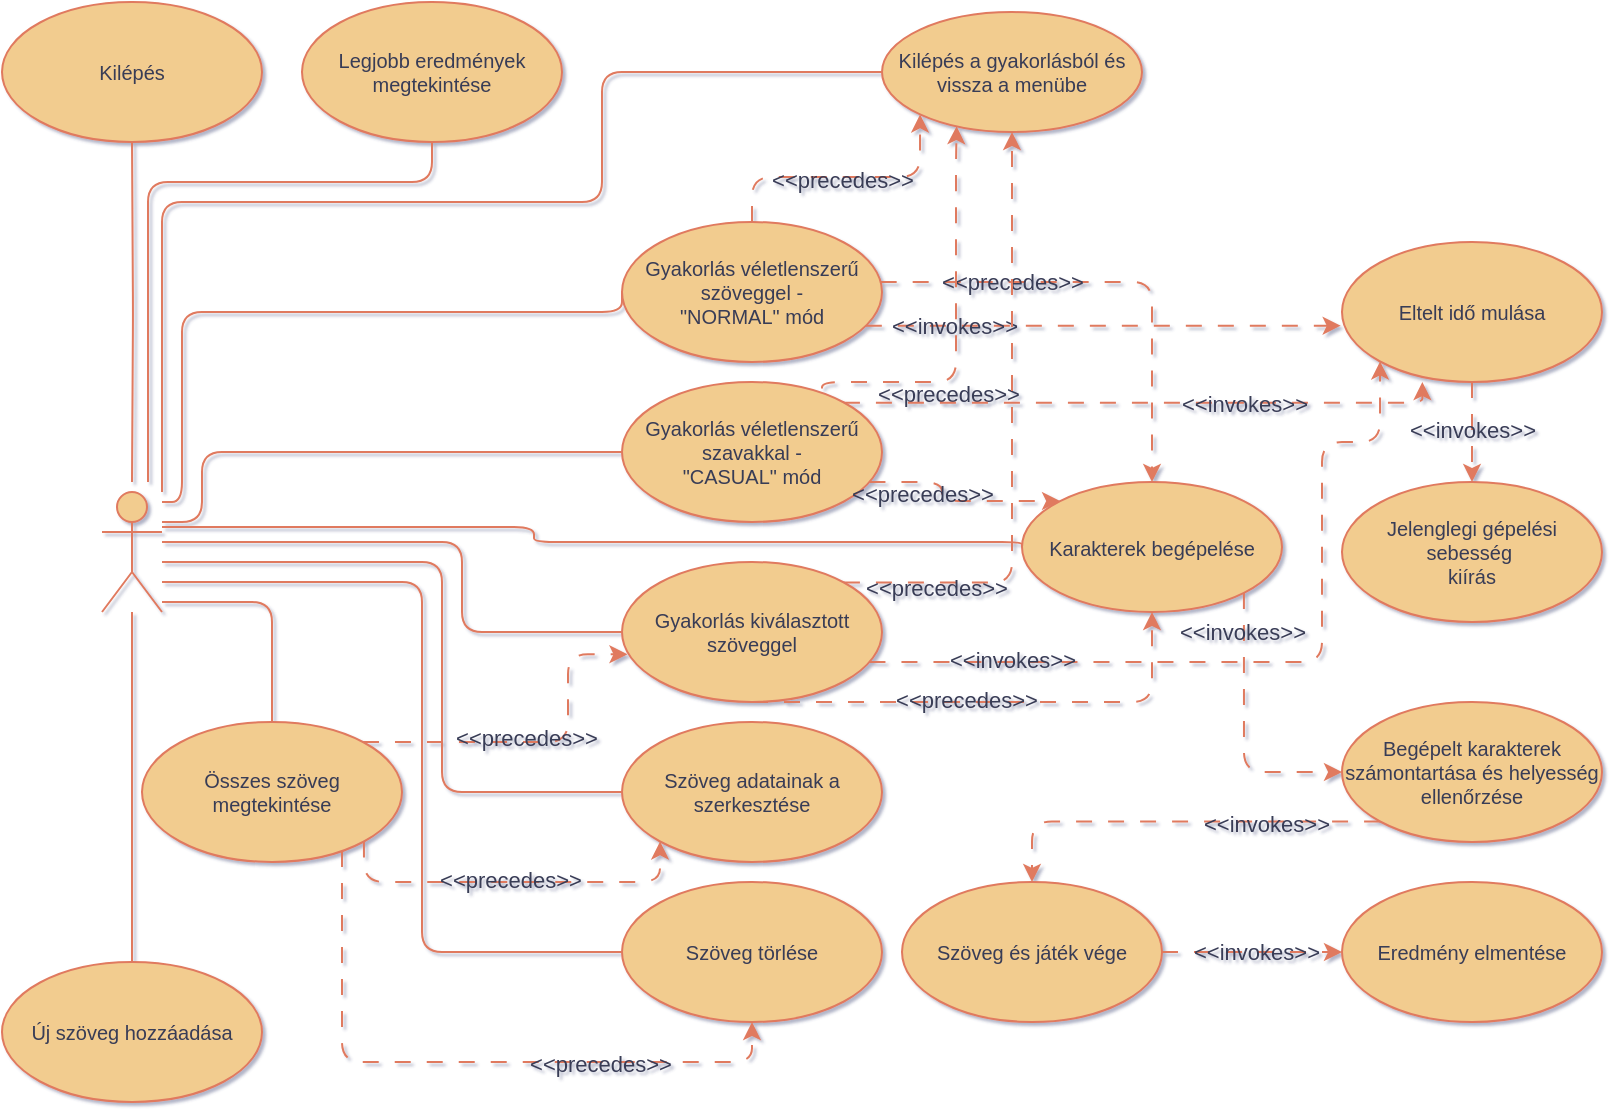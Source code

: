<mxfile version="24.7.17">
  <diagram name="Page-1" id="fxPtBy3n88RNJNlZndsw">
    <mxGraphModel dx="2045" dy="737" grid="1" gridSize="10" guides="1" tooltips="1" connect="1" arrows="1" fold="1" page="1" pageScale="1" pageWidth="850" pageHeight="1100" background="#ffffff" math="0" shadow="1">
      <root>
        <mxCell id="0" />
        <mxCell id="1" parent="0" />
        <mxCell id="yyP5eD-U02rDEp3nJDsN-32" style="edgeStyle=orthogonalEdgeStyle;rounded=1;orthogonalLoop=1;jettySize=auto;html=1;entryX=0.5;entryY=1;entryDx=0;entryDy=0;endArrow=none;endFill=0;labelBackgroundColor=none;strokeColor=#E07A5F;fontColor=default;" parent="1" target="yyP5eD-U02rDEp3nJDsN-18" edge="1">
          <mxGeometry relative="1" as="geometry">
            <mxPoint x="55" y="440" as="sourcePoint" />
          </mxGeometry>
        </mxCell>
        <mxCell id="yyP5eD-U02rDEp3nJDsN-33" style="edgeStyle=orthogonalEdgeStyle;rounded=1;orthogonalLoop=1;jettySize=auto;html=1;entryX=0.5;entryY=1;entryDx=0;entryDy=0;endArrow=none;endFill=0;labelBackgroundColor=none;strokeColor=#E07A5F;fontColor=default;" parent="1" target="yyP5eD-U02rDEp3nJDsN-17" edge="1">
          <mxGeometry relative="1" as="geometry">
            <mxPoint x="63" y="440" as="sourcePoint" />
            <Array as="points">
              <mxPoint x="63" y="290" />
              <mxPoint x="205" y="290" />
            </Array>
          </mxGeometry>
        </mxCell>
        <mxCell id="yyP5eD-U02rDEp3nJDsN-36" style="edgeStyle=orthogonalEdgeStyle;rounded=1;orthogonalLoop=1;jettySize=auto;html=1;entryX=0.5;entryY=0;entryDx=0;entryDy=0;endArrow=none;endFill=0;labelBackgroundColor=none;strokeColor=#E07A5F;fontColor=default;" parent="1" source="yyP5eD-U02rDEp3nJDsN-1" target="yyP5eD-U02rDEp3nJDsN-27" edge="1">
          <mxGeometry relative="1" as="geometry" />
        </mxCell>
        <mxCell id="yyP5eD-U02rDEp3nJDsN-38" style="edgeStyle=orthogonalEdgeStyle;rounded=1;orthogonalLoop=1;jettySize=auto;html=1;entryX=0;entryY=0.5;entryDx=0;entryDy=0;endArrow=none;endFill=0;labelBackgroundColor=none;strokeColor=#E07A5F;fontColor=default;" parent="1" source="yyP5eD-U02rDEp3nJDsN-1" target="yyP5eD-U02rDEp3nJDsN-3" edge="1">
          <mxGeometry relative="1" as="geometry">
            <Array as="points">
              <mxPoint x="80" y="450" />
              <mxPoint x="80" y="355" />
            </Array>
          </mxGeometry>
        </mxCell>
        <mxCell id="yyP5eD-U02rDEp3nJDsN-40" style="edgeStyle=orthogonalEdgeStyle;rounded=1;orthogonalLoop=1;jettySize=auto;html=1;entryX=0;entryY=0.5;entryDx=0;entryDy=0;endArrow=none;endFill=0;labelBackgroundColor=none;strokeColor=#E07A5F;fontColor=default;" parent="1" source="yyP5eD-U02rDEp3nJDsN-1" target="yyP5eD-U02rDEp3nJDsN-20" edge="1">
          <mxGeometry relative="1" as="geometry">
            <Array as="points">
              <mxPoint x="90" y="460" />
              <mxPoint x="90" y="425" />
            </Array>
          </mxGeometry>
        </mxCell>
        <mxCell id="yyP5eD-U02rDEp3nJDsN-41" style="edgeStyle=orthogonalEdgeStyle;rounded=1;orthogonalLoop=1;jettySize=auto;html=1;entryX=0.5;entryY=0;entryDx=0;entryDy=0;endArrow=none;endFill=0;labelBackgroundColor=none;strokeColor=#E07A5F;fontColor=default;" parent="1" source="yyP5eD-U02rDEp3nJDsN-1" target="yyP5eD-U02rDEp3nJDsN-26" edge="1">
          <mxGeometry relative="1" as="geometry">
            <Array as="points">
              <mxPoint x="125" y="500" />
            </Array>
          </mxGeometry>
        </mxCell>
        <mxCell id="yyP5eD-U02rDEp3nJDsN-45" style="edgeStyle=orthogonalEdgeStyle;rounded=1;orthogonalLoop=1;jettySize=auto;html=1;entryX=0;entryY=0.5;entryDx=0;entryDy=0;endArrow=none;endFill=0;labelBackgroundColor=none;strokeColor=#E07A5F;fontColor=default;" parent="1" source="yyP5eD-U02rDEp3nJDsN-1" target="yyP5eD-U02rDEp3nJDsN-35" edge="1">
          <mxGeometry relative="1" as="geometry">
            <Array as="points">
              <mxPoint x="70" y="300" />
              <mxPoint x="290" y="300" />
              <mxPoint x="290" y="235" />
            </Array>
          </mxGeometry>
        </mxCell>
        <mxCell id="yyP5eD-U02rDEp3nJDsN-47" style="edgeStyle=orthogonalEdgeStyle;rounded=1;orthogonalLoop=1;jettySize=auto;html=1;entryX=0;entryY=0.5;entryDx=0;entryDy=0;endArrow=none;endFill=0;labelBackgroundColor=none;strokeColor=#E07A5F;fontColor=default;" parent="1" target="yyP5eD-U02rDEp3nJDsN-44" edge="1">
          <mxGeometry relative="1" as="geometry">
            <mxPoint x="70" y="462.5" as="sourcePoint" />
            <mxPoint x="410.0" y="460" as="targetPoint" />
            <Array as="points">
              <mxPoint x="256" y="463" />
              <mxPoint x="256" y="470" />
              <mxPoint x="500" y="470" />
            </Array>
          </mxGeometry>
        </mxCell>
        <mxCell id="yyP5eD-U02rDEp3nJDsN-48" style="edgeStyle=orthogonalEdgeStyle;rounded=1;orthogonalLoop=1;jettySize=auto;html=1;entryX=0;entryY=0.5;entryDx=0;entryDy=0;endArrow=none;endFill=0;labelBackgroundColor=none;strokeColor=#E07A5F;fontColor=default;" parent="1" source="yyP5eD-U02rDEp3nJDsN-1" target="yyP5eD-U02rDEp3nJDsN-21" edge="1">
          <mxGeometry relative="1" as="geometry">
            <Array as="points">
              <mxPoint x="220" y="470" />
              <mxPoint x="220" y="515" />
            </Array>
          </mxGeometry>
        </mxCell>
        <mxCell id="yyP5eD-U02rDEp3nJDsN-49" style="edgeStyle=orthogonalEdgeStyle;rounded=1;orthogonalLoop=1;jettySize=auto;html=1;entryX=0;entryY=0.5;entryDx=0;entryDy=0;endArrow=none;endFill=0;labelBackgroundColor=none;strokeColor=#E07A5F;fontColor=default;" parent="1" source="yyP5eD-U02rDEp3nJDsN-1" target="yyP5eD-U02rDEp3nJDsN-24" edge="1">
          <mxGeometry relative="1" as="geometry">
            <Array as="points">
              <mxPoint x="210" y="480" />
              <mxPoint x="210" y="595" />
            </Array>
          </mxGeometry>
        </mxCell>
        <mxCell id="yyP5eD-U02rDEp3nJDsN-50" style="edgeStyle=orthogonalEdgeStyle;rounded=1;orthogonalLoop=1;jettySize=auto;html=1;entryX=0;entryY=0.5;entryDx=0;entryDy=0;endArrow=none;endFill=0;labelBackgroundColor=none;strokeColor=#E07A5F;fontColor=default;" parent="1" source="yyP5eD-U02rDEp3nJDsN-1" target="yyP5eD-U02rDEp3nJDsN-25" edge="1">
          <mxGeometry relative="1" as="geometry">
            <Array as="points">
              <mxPoint x="200" y="490" />
              <mxPoint x="200" y="675" />
            </Array>
          </mxGeometry>
        </mxCell>
        <mxCell id="yyP5eD-U02rDEp3nJDsN-1" value="" style="shape=umlActor;verticalLabelPosition=bottom;verticalAlign=top;html=1;fontSize=10;labelBackgroundColor=none;fillColor=#F2CC8F;strokeColor=#E07A5F;fontColor=#393C56;rounded=1;" parent="1" vertex="1">
          <mxGeometry x="40" y="445" width="30" height="60" as="geometry" />
        </mxCell>
        <mxCell id="yyP5eD-U02rDEp3nJDsN-58" style="edgeStyle=orthogonalEdgeStyle;rounded=1;orthogonalLoop=1;jettySize=auto;html=1;entryX=0.5;entryY=0;entryDx=0;entryDy=0;dashed=1;dashPattern=8 8;labelBackgroundColor=none;strokeColor=#E07A5F;fontColor=default;" parent="1" source="yyP5eD-U02rDEp3nJDsN-3" target="yyP5eD-U02rDEp3nJDsN-44" edge="1">
          <mxGeometry relative="1" as="geometry">
            <Array as="points">
              <mxPoint x="565" y="340" />
            </Array>
          </mxGeometry>
        </mxCell>
        <mxCell id="yyP5eD-U02rDEp3nJDsN-59" value="&amp;lt;&amp;lt;precedes&amp;gt;&amp;gt;" style="edgeLabel;html=1;align=center;verticalAlign=middle;resizable=0;points=[];labelBackgroundColor=none;fontColor=#393C56;rounded=1;" parent="yyP5eD-U02rDEp3nJDsN-58" vertex="1" connectable="0">
          <mxGeometry x="0.142" y="-1" relative="1" as="geometry">
            <mxPoint x="-69" y="-1" as="offset" />
          </mxGeometry>
        </mxCell>
        <mxCell id="yyP5eD-U02rDEp3nJDsN-70" style="edgeStyle=orthogonalEdgeStyle;rounded=1;orthogonalLoop=1;jettySize=auto;html=1;entryX=-0.005;entryY=0.598;entryDx=0;entryDy=0;dashed=1;dashPattern=8 8;entryPerimeter=0;labelBackgroundColor=none;strokeColor=#E07A5F;fontColor=default;" parent="1" source="yyP5eD-U02rDEp3nJDsN-3" target="yyP5eD-U02rDEp3nJDsN-22" edge="1">
          <mxGeometry relative="1" as="geometry">
            <Array as="points">
              <mxPoint x="540" y="362" />
            </Array>
          </mxGeometry>
        </mxCell>
        <mxCell id="yyP5eD-U02rDEp3nJDsN-71" value="&amp;lt;&amp;lt;invokes&amp;gt;&amp;gt;" style="edgeLabel;html=1;align=center;verticalAlign=middle;resizable=0;points=[];labelBackgroundColor=none;fontColor=#393C56;rounded=1;" parent="yyP5eD-U02rDEp3nJDsN-70" vertex="1" connectable="0">
          <mxGeometry x="0.458" relative="1" as="geometry">
            <mxPoint x="-129" as="offset" />
          </mxGeometry>
        </mxCell>
        <mxCell id="s0Tu59sHL1rT3aAzQ_h9-1" style="edgeStyle=orthogonalEdgeStyle;rounded=1;orthogonalLoop=1;jettySize=auto;html=1;entryX=0;entryY=1;entryDx=0;entryDy=0;strokeColor=#E07A5F;fontColor=default;fillColor=#F2CC8F;endArrow=classic;endFill=1;dashed=1;dashPattern=8 8;labelBackgroundColor=none;" edge="1" parent="1" source="yyP5eD-U02rDEp3nJDsN-3" target="yyP5eD-U02rDEp3nJDsN-35">
          <mxGeometry relative="1" as="geometry" />
        </mxCell>
        <mxCell id="s0Tu59sHL1rT3aAzQ_h9-4" value="&amp;lt;&amp;lt;precedes&amp;gt;&amp;gt;" style="edgeLabel;html=1;align=center;verticalAlign=middle;resizable=0;points=[];strokeColor=#E07A5F;fontColor=#393C56;fillColor=#F2CC8F;labelBackgroundColor=none;rounded=1;" vertex="1" connectable="0" parent="s0Tu59sHL1rT3aAzQ_h9-1">
          <mxGeometry x="0.157" y="-1" relative="1" as="geometry">
            <mxPoint x="-12" as="offset" />
          </mxGeometry>
        </mxCell>
        <mxCell id="yyP5eD-U02rDEp3nJDsN-3" value="Gyakorlás véletlenszerű szöveggel -&lt;div style=&quot;font-size: 10px;&quot;&gt;&quot;NORMAL&quot;&amp;nbsp;&lt;span style=&quot;background-color: initial; font-size: 10px;&quot;&gt;mód&lt;/span&gt;&lt;/div&gt;" style="ellipse;whiteSpace=wrap;html=1;fontSize=10;labelBackgroundColor=none;fillColor=#F2CC8F;strokeColor=#E07A5F;fontColor=#393C56;rounded=1;" parent="1" vertex="1">
          <mxGeometry x="300" y="310" width="130" height="70" as="geometry" />
        </mxCell>
        <mxCell id="yyP5eD-U02rDEp3nJDsN-17" value="Legjobb eredmények megtekintése" style="ellipse;whiteSpace=wrap;html=1;fontSize=10;labelBackgroundColor=none;fillColor=#F2CC8F;strokeColor=#E07A5F;fontColor=#393C56;rounded=1;" parent="1" vertex="1">
          <mxGeometry x="140" y="200" width="130" height="70" as="geometry" />
        </mxCell>
        <mxCell id="yyP5eD-U02rDEp3nJDsN-18" value="Kilépés" style="ellipse;whiteSpace=wrap;html=1;fontSize=10;labelBackgroundColor=none;fillColor=#F2CC8F;strokeColor=#E07A5F;fontColor=#393C56;rounded=1;" parent="1" vertex="1">
          <mxGeometry x="-10" y="200" width="130" height="70" as="geometry" />
        </mxCell>
        <mxCell id="s0Tu59sHL1rT3aAzQ_h9-5" style="edgeStyle=orthogonalEdgeStyle;rounded=1;orthogonalLoop=1;jettySize=auto;html=1;exitX=1;exitY=0;exitDx=0;exitDy=0;entryX=0.287;entryY=0.952;entryDx=0;entryDy=0;strokeColor=#E07A5F;fontColor=default;fillColor=#F2CC8F;dashed=1;dashPattern=8 8;endArrow=classic;endFill=1;labelBackgroundColor=none;entryPerimeter=0;" edge="1" parent="1" source="yyP5eD-U02rDEp3nJDsN-20" target="yyP5eD-U02rDEp3nJDsN-35">
          <mxGeometry relative="1" as="geometry">
            <Array as="points">
              <mxPoint x="400" y="400" />
              <mxPoint x="400" y="390" />
              <mxPoint x="467" y="390" />
              <mxPoint x="467" y="280" />
              <mxPoint x="467" y="280" />
            </Array>
          </mxGeometry>
        </mxCell>
        <mxCell id="s0Tu59sHL1rT3aAzQ_h9-7" value="&amp;lt;&amp;lt;precedes&amp;gt;&amp;gt;" style="edgeLabel;html=1;align=center;verticalAlign=middle;resizable=0;points=[];strokeColor=#E07A5F;fontColor=#393C56;fillColor=#F2CC8F;labelBackgroundColor=none;rounded=1;" vertex="1" connectable="0" parent="s0Tu59sHL1rT3aAzQ_h9-5">
          <mxGeometry x="-0.223" relative="1" as="geometry">
            <mxPoint y="6" as="offset" />
          </mxGeometry>
        </mxCell>
        <mxCell id="yyP5eD-U02rDEp3nJDsN-20" value="Gyakorlás véletlenszerű szavakkal -&lt;div&gt;&quot;CASUAL&quot;&amp;nbsp;&lt;span style=&quot;background-color: initial;&quot;&gt;mód&lt;/span&gt;&lt;/div&gt;" style="ellipse;whiteSpace=wrap;html=1;fontSize=10;labelBackgroundColor=none;fillColor=#F2CC8F;strokeColor=#E07A5F;fontColor=#393C56;rounded=1;" parent="1" vertex="1">
          <mxGeometry x="300" y="390" width="130" height="70" as="geometry" />
        </mxCell>
        <mxCell id="yyP5eD-U02rDEp3nJDsN-63" style="edgeStyle=orthogonalEdgeStyle;rounded=1;orthogonalLoop=1;jettySize=auto;html=1;entryX=0.5;entryY=1;entryDx=0;entryDy=0;dashed=1;dashPattern=8 8;labelBackgroundColor=none;strokeColor=#E07A5F;fontColor=default;" parent="1" source="yyP5eD-U02rDEp3nJDsN-21" target="yyP5eD-U02rDEp3nJDsN-44" edge="1">
          <mxGeometry relative="1" as="geometry">
            <Array as="points">
              <mxPoint x="565" y="550" />
            </Array>
          </mxGeometry>
        </mxCell>
        <mxCell id="yyP5eD-U02rDEp3nJDsN-64" value="&amp;lt;&amp;lt;precedes&amp;gt;&amp;gt;" style="edgeLabel;html=1;align=center;verticalAlign=middle;resizable=0;points=[];labelBackgroundColor=none;fontColor=#393C56;rounded=1;" parent="yyP5eD-U02rDEp3nJDsN-63" vertex="1" connectable="0">
          <mxGeometry x="-0.129" y="1" relative="1" as="geometry">
            <mxPoint as="offset" />
          </mxGeometry>
        </mxCell>
        <mxCell id="s0Tu59sHL1rT3aAzQ_h9-8" style="edgeStyle=orthogonalEdgeStyle;rounded=1;orthogonalLoop=1;jettySize=auto;html=1;exitX=1;exitY=0;exitDx=0;exitDy=0;entryX=0.5;entryY=1;entryDx=0;entryDy=0;strokeColor=#E07A5F;fontColor=default;fillColor=#F2CC8F;dashed=1;dashPattern=8 8;endArrow=classic;endFill=1;labelBackgroundColor=none;" edge="1" parent="1" source="yyP5eD-U02rDEp3nJDsN-21" target="yyP5eD-U02rDEp3nJDsN-35">
          <mxGeometry relative="1" as="geometry">
            <Array as="points">
              <mxPoint x="495" y="490" />
            </Array>
          </mxGeometry>
        </mxCell>
        <mxCell id="s0Tu59sHL1rT3aAzQ_h9-9" value="&amp;lt;&amp;lt;precedes&amp;gt;&amp;gt;" style="edgeLabel;html=1;align=center;verticalAlign=middle;resizable=0;points=[];strokeColor=#E07A5F;fontColor=#393C56;fillColor=#F2CC8F;labelBackgroundColor=none;rounded=1;" vertex="1" connectable="0" parent="s0Tu59sHL1rT3aAzQ_h9-8">
          <mxGeometry x="-0.701" y="-2" relative="1" as="geometry">
            <mxPoint as="offset" />
          </mxGeometry>
        </mxCell>
        <mxCell id="yyP5eD-U02rDEp3nJDsN-21" value="Gyakorlás kiválasztott szöveggel" style="ellipse;whiteSpace=wrap;html=1;fontSize=10;labelBackgroundColor=none;fillColor=#F2CC8F;strokeColor=#E07A5F;fontColor=#393C56;rounded=1;" parent="1" vertex="1">
          <mxGeometry x="300" y="480" width="130" height="70" as="geometry" />
        </mxCell>
        <mxCell id="yyP5eD-U02rDEp3nJDsN-69" style="edgeStyle=orthogonalEdgeStyle;rounded=1;orthogonalLoop=1;jettySize=auto;html=1;entryX=0.5;entryY=0;entryDx=0;entryDy=0;dashed=1;dashPattern=8 8;labelBackgroundColor=none;strokeColor=#E07A5F;fontColor=default;" parent="1" source="yyP5eD-U02rDEp3nJDsN-22" target="yyP5eD-U02rDEp3nJDsN-23" edge="1">
          <mxGeometry relative="1" as="geometry" />
        </mxCell>
        <mxCell id="yyP5eD-U02rDEp3nJDsN-74" value="&amp;lt;&amp;lt;invokes&amp;gt;&amp;gt;" style="edgeLabel;html=1;align=center;verticalAlign=middle;resizable=0;points=[];labelBackgroundColor=none;fontColor=#393C56;rounded=1;" parent="yyP5eD-U02rDEp3nJDsN-69" vertex="1" connectable="0">
          <mxGeometry x="-0.046" relative="1" as="geometry">
            <mxPoint as="offset" />
          </mxGeometry>
        </mxCell>
        <mxCell id="yyP5eD-U02rDEp3nJDsN-22" value="Eltelt idő mulása" style="ellipse;whiteSpace=wrap;html=1;fontSize=10;labelBackgroundColor=none;fillColor=#F2CC8F;strokeColor=#E07A5F;fontColor=#393C56;rounded=1;" parent="1" vertex="1">
          <mxGeometry x="660" y="320" width="130" height="70" as="geometry" />
        </mxCell>
        <mxCell id="yyP5eD-U02rDEp3nJDsN-23" value="Jelenglegi gépelési sebesség&amp;nbsp;&lt;div&gt;kiírás&lt;/div&gt;" style="ellipse;whiteSpace=wrap;html=1;fontSize=10;labelBackgroundColor=none;fillColor=#F2CC8F;strokeColor=#E07A5F;fontColor=#393C56;rounded=1;" parent="1" vertex="1">
          <mxGeometry x="660" y="440" width="130" height="70" as="geometry" />
        </mxCell>
        <mxCell id="yyP5eD-U02rDEp3nJDsN-24" value="Szöveg adatainak a szerkesztése" style="ellipse;whiteSpace=wrap;html=1;fontSize=10;labelBackgroundColor=none;fillColor=#F2CC8F;strokeColor=#E07A5F;fontColor=#393C56;rounded=1;" parent="1" vertex="1">
          <mxGeometry x="300" y="560" width="130" height="70" as="geometry" />
        </mxCell>
        <mxCell id="yyP5eD-U02rDEp3nJDsN-25" value="Szöveg törlése" style="ellipse;whiteSpace=wrap;html=1;fontSize=10;labelBackgroundColor=none;fillColor=#F2CC8F;strokeColor=#E07A5F;fontColor=#393C56;rounded=1;" parent="1" vertex="1">
          <mxGeometry x="300" y="640" width="130" height="70" as="geometry" />
        </mxCell>
        <mxCell id="yyP5eD-U02rDEp3nJDsN-54" style="edgeStyle=orthogonalEdgeStyle;rounded=1;orthogonalLoop=1;jettySize=auto;html=1;exitX=1;exitY=1;exitDx=0;exitDy=0;entryX=0;entryY=1;entryDx=0;entryDy=0;dashed=1;dashPattern=8 8;labelBackgroundColor=none;strokeColor=#E07A5F;fontColor=default;" parent="1" source="yyP5eD-U02rDEp3nJDsN-26" target="yyP5eD-U02rDEp3nJDsN-24" edge="1">
          <mxGeometry relative="1" as="geometry">
            <Array as="points">
              <mxPoint x="171" y="640" />
              <mxPoint x="319" y="640" />
            </Array>
          </mxGeometry>
        </mxCell>
        <mxCell id="yyP5eD-U02rDEp3nJDsN-55" value="&amp;lt;&amp;lt;precedes&amp;gt;&amp;gt;" style="edgeLabel;html=1;align=center;verticalAlign=middle;resizable=0;points=[];labelBackgroundColor=none;fontColor=#393C56;rounded=1;" parent="yyP5eD-U02rDEp3nJDsN-54" vertex="1" connectable="0">
          <mxGeometry x="-0.014" y="1" relative="1" as="geometry">
            <mxPoint as="offset" />
          </mxGeometry>
        </mxCell>
        <mxCell id="yyP5eD-U02rDEp3nJDsN-56" style="edgeStyle=orthogonalEdgeStyle;rounded=1;orthogonalLoop=1;jettySize=auto;html=1;entryX=0.5;entryY=1;entryDx=0;entryDy=0;dashed=1;dashPattern=8 8;labelBackgroundColor=none;strokeColor=#E07A5F;fontColor=default;" parent="1" source="yyP5eD-U02rDEp3nJDsN-26" target="yyP5eD-U02rDEp3nJDsN-25" edge="1">
          <mxGeometry relative="1" as="geometry">
            <Array as="points">
              <mxPoint x="160" y="730" />
              <mxPoint x="365" y="730" />
            </Array>
          </mxGeometry>
        </mxCell>
        <mxCell id="yyP5eD-U02rDEp3nJDsN-57" value="&amp;lt;&amp;lt;precedes&amp;gt;&amp;gt;" style="edgeLabel;html=1;align=center;verticalAlign=middle;resizable=0;points=[];labelBackgroundColor=none;fontColor=#393C56;rounded=1;" parent="yyP5eD-U02rDEp3nJDsN-56" vertex="1" connectable="0">
          <mxGeometry x="0.416" y="-1" relative="1" as="geometry">
            <mxPoint as="offset" />
          </mxGeometry>
        </mxCell>
        <mxCell id="yyP5eD-U02rDEp3nJDsN-26" value="Összes szöveg megtekintése" style="ellipse;whiteSpace=wrap;html=1;fontSize=10;labelBackgroundColor=none;fillColor=#F2CC8F;strokeColor=#E07A5F;fontColor=#393C56;rounded=1;" parent="1" vertex="1">
          <mxGeometry x="60" y="560" width="130" height="70" as="geometry" />
        </mxCell>
        <mxCell id="yyP5eD-U02rDEp3nJDsN-27" value="Új szöveg hozzáadása" style="ellipse;whiteSpace=wrap;html=1;fontSize=10;labelBackgroundColor=none;fillColor=#F2CC8F;strokeColor=#E07A5F;fontColor=#393C56;rounded=1;" parent="1" vertex="1">
          <mxGeometry x="-10" y="680" width="130" height="70" as="geometry" />
        </mxCell>
        <mxCell id="s0Tu59sHL1rT3aAzQ_h9-10" style="edgeStyle=orthogonalEdgeStyle;rounded=1;orthogonalLoop=1;jettySize=auto;html=1;exitX=0;exitY=1;exitDx=0;exitDy=0;entryX=0.5;entryY=0;entryDx=0;entryDy=0;strokeColor=#E07A5F;fontColor=default;fillColor=#F2CC8F;dashed=1;dashPattern=8 8;endArrow=classic;endFill=1;labelBackgroundColor=none;" edge="1" parent="1" source="yyP5eD-U02rDEp3nJDsN-28" target="yyP5eD-U02rDEp3nJDsN-29">
          <mxGeometry relative="1" as="geometry" />
        </mxCell>
        <mxCell id="s0Tu59sHL1rT3aAzQ_h9-11" value="&amp;lt;&amp;lt;invokes&amp;gt;&amp;gt;" style="edgeLabel;html=1;align=center;verticalAlign=middle;resizable=0;points=[];strokeColor=#E07A5F;fontColor=#393C56;fillColor=#F2CC8F;labelBackgroundColor=none;rounded=1;" vertex="1" connectable="0" parent="s0Tu59sHL1rT3aAzQ_h9-10">
          <mxGeometry x="-0.441" y="1" relative="1" as="geometry">
            <mxPoint as="offset" />
          </mxGeometry>
        </mxCell>
        <mxCell id="yyP5eD-U02rDEp3nJDsN-28" value="Begépelt karakterek számontartása és helyesség ellenőrzése" style="ellipse;whiteSpace=wrap;html=1;fontSize=10;labelBackgroundColor=none;fillColor=#F2CC8F;strokeColor=#E07A5F;fontColor=#393C56;rounded=1;" parent="1" vertex="1">
          <mxGeometry x="660" y="550" width="130" height="70" as="geometry" />
        </mxCell>
        <mxCell id="s0Tu59sHL1rT3aAzQ_h9-12" style="edgeStyle=orthogonalEdgeStyle;rounded=1;orthogonalLoop=1;jettySize=auto;html=1;entryX=0;entryY=0.5;entryDx=0;entryDy=0;strokeColor=#E07A5F;fontColor=default;fillColor=#F2CC8F;dashed=1;dashPattern=8 8;endArrow=classic;endFill=1;labelBackgroundColor=none;" edge="1" parent="1" source="yyP5eD-U02rDEp3nJDsN-29" target="yyP5eD-U02rDEp3nJDsN-34">
          <mxGeometry relative="1" as="geometry" />
        </mxCell>
        <mxCell id="s0Tu59sHL1rT3aAzQ_h9-13" value="&amp;lt;&amp;lt;invokes&amp;gt;&amp;gt;" style="edgeLabel;html=1;align=center;verticalAlign=middle;resizable=0;points=[];strokeColor=#E07A5F;fontColor=#393C56;fillColor=#F2CC8F;labelBackgroundColor=none;rounded=1;" vertex="1" connectable="0" parent="s0Tu59sHL1rT3aAzQ_h9-12">
          <mxGeometry x="0.043" relative="1" as="geometry">
            <mxPoint as="offset" />
          </mxGeometry>
        </mxCell>
        <mxCell id="yyP5eD-U02rDEp3nJDsN-29" value="Szöveg és játék vége" style="ellipse;whiteSpace=wrap;html=1;fontSize=10;labelBackgroundColor=none;fillColor=#F2CC8F;strokeColor=#E07A5F;fontColor=#393C56;rounded=1;" parent="1" vertex="1">
          <mxGeometry x="440" y="640" width="130" height="70" as="geometry" />
        </mxCell>
        <mxCell id="yyP5eD-U02rDEp3nJDsN-34" value="Eredmény elmentése" style="ellipse;whiteSpace=wrap;html=1;fontSize=10;labelBackgroundColor=none;fillColor=#F2CC8F;strokeColor=#E07A5F;fontColor=#393C56;rounded=1;" parent="1" vertex="1">
          <mxGeometry x="660" y="640" width="130" height="70" as="geometry" />
        </mxCell>
        <mxCell id="yyP5eD-U02rDEp3nJDsN-35" value="Kilépés a gyakorlásból és vissza a menübe" style="ellipse;whiteSpace=wrap;html=1;fontSize=10;labelBackgroundColor=none;fillColor=#F2CC8F;strokeColor=#E07A5F;fontColor=#393C56;rounded=1;" parent="1" vertex="1">
          <mxGeometry x="430" y="205" width="130" height="60" as="geometry" />
        </mxCell>
        <mxCell id="yyP5eD-U02rDEp3nJDsN-67" style="edgeStyle=orthogonalEdgeStyle;rounded=1;orthogonalLoop=1;jettySize=auto;html=1;exitX=1;exitY=1;exitDx=0;exitDy=0;entryX=0;entryY=0.5;entryDx=0;entryDy=0;dashed=1;dashPattern=8 8;labelBackgroundColor=none;strokeColor=#E07A5F;fontColor=default;" parent="1" source="yyP5eD-U02rDEp3nJDsN-44" target="yyP5eD-U02rDEp3nJDsN-28" edge="1">
          <mxGeometry relative="1" as="geometry">
            <Array as="points">
              <mxPoint x="611" y="585" />
            </Array>
          </mxGeometry>
        </mxCell>
        <mxCell id="yyP5eD-U02rDEp3nJDsN-68" value="&amp;lt;&amp;lt;invokes&amp;gt;&amp;gt;" style="edgeLabel;html=1;align=center;verticalAlign=middle;resizable=0;points=[];labelBackgroundColor=none;fontColor=#393C56;rounded=1;" parent="yyP5eD-U02rDEp3nJDsN-67" vertex="1" connectable="0">
          <mxGeometry x="-0.403" y="2" relative="1" as="geometry">
            <mxPoint x="-3" y="-22" as="offset" />
          </mxGeometry>
        </mxCell>
        <mxCell id="yyP5eD-U02rDEp3nJDsN-44" value="Karakterek begépelése" style="ellipse;whiteSpace=wrap;html=1;fontSize=10;labelBackgroundColor=none;fillColor=#F2CC8F;strokeColor=#E07A5F;fontColor=#393C56;rounded=1;" parent="1" vertex="1">
          <mxGeometry x="500" y="440" width="130" height="65" as="geometry" />
        </mxCell>
        <mxCell id="yyP5eD-U02rDEp3nJDsN-51" style="edgeStyle=orthogonalEdgeStyle;rounded=1;orthogonalLoop=1;jettySize=auto;html=1;entryX=0.021;entryY=0.659;entryDx=0;entryDy=0;entryPerimeter=0;dashed=1;dashPattern=8 8;labelBackgroundColor=none;strokeColor=#E07A5F;fontColor=default;" parent="1" source="yyP5eD-U02rDEp3nJDsN-26" target="yyP5eD-U02rDEp3nJDsN-21" edge="1">
          <mxGeometry relative="1" as="geometry">
            <Array as="points">
              <mxPoint x="273" y="570" />
            </Array>
          </mxGeometry>
        </mxCell>
        <mxCell id="yyP5eD-U02rDEp3nJDsN-52" value="&amp;lt;&amp;lt;precedes&amp;gt;&amp;gt;" style="edgeLabel;html=1;align=center;verticalAlign=middle;resizable=0;points=[];labelBackgroundColor=none;fontColor=#393C56;rounded=1;" parent="yyP5eD-U02rDEp3nJDsN-51" vertex="1" connectable="0">
          <mxGeometry x="-0.083" y="2" relative="1" as="geometry">
            <mxPoint as="offset" />
          </mxGeometry>
        </mxCell>
        <mxCell id="yyP5eD-U02rDEp3nJDsN-60" style="edgeStyle=orthogonalEdgeStyle;rounded=1;orthogonalLoop=1;jettySize=auto;html=1;entryX=0;entryY=0;entryDx=0;entryDy=0;dashed=1;dashPattern=8 8;labelBackgroundColor=none;strokeColor=#E07A5F;fontColor=default;" parent="1" source="yyP5eD-U02rDEp3nJDsN-20" target="yyP5eD-U02rDEp3nJDsN-44" edge="1">
          <mxGeometry relative="1" as="geometry">
            <Array as="points">
              <mxPoint x="460" y="440" />
              <mxPoint x="460" y="450" />
            </Array>
          </mxGeometry>
        </mxCell>
        <mxCell id="yyP5eD-U02rDEp3nJDsN-61" value="&amp;lt;&amp;lt;precedes&amp;gt;&amp;gt;" style="edgeLabel;html=1;align=center;verticalAlign=middle;resizable=0;points=[];labelBackgroundColor=none;fontColor=#393C56;rounded=1;" parent="yyP5eD-U02rDEp3nJDsN-60" vertex="1" connectable="0">
          <mxGeometry x="-0.126" relative="1" as="geometry">
            <mxPoint x="-10" y="-4" as="offset" />
          </mxGeometry>
        </mxCell>
        <mxCell id="yyP5eD-U02rDEp3nJDsN-72" style="edgeStyle=orthogonalEdgeStyle;rounded=1;orthogonalLoop=1;jettySize=auto;html=1;exitX=1;exitY=0;exitDx=0;exitDy=0;entryX=0.309;entryY=0.998;entryDx=0;entryDy=0;entryPerimeter=0;dashed=1;dashPattern=8 8;labelBackgroundColor=none;strokeColor=#E07A5F;fontColor=default;" parent="1" edge="1">
          <mxGeometry relative="1" as="geometry">
            <mxPoint x="410.962" y="400.391" as="sourcePoint" />
            <mxPoint x="700.17" y="390" as="targetPoint" />
            <Array as="points">
              <mxPoint x="700" y="400" />
            </Array>
          </mxGeometry>
        </mxCell>
        <mxCell id="yyP5eD-U02rDEp3nJDsN-73" value="&amp;lt;&amp;lt;invokes&amp;gt;&amp;gt;" style="edgeLabel;html=1;align=center;verticalAlign=middle;resizable=0;points=[];labelBackgroundColor=none;fontColor=#393C56;rounded=1;" parent="yyP5eD-U02rDEp3nJDsN-72" vertex="1" connectable="0">
          <mxGeometry x="0.336" relative="1" as="geometry">
            <mxPoint as="offset" />
          </mxGeometry>
        </mxCell>
        <mxCell id="yyP5eD-U02rDEp3nJDsN-76" style="edgeStyle=orthogonalEdgeStyle;rounded=1;orthogonalLoop=1;jettySize=auto;html=1;dashed=1;dashPattern=8 8;entryX=0;entryY=1;entryDx=0;entryDy=0;labelBackgroundColor=none;strokeColor=#E07A5F;fontColor=default;" parent="1" source="yyP5eD-U02rDEp3nJDsN-21" target="yyP5eD-U02rDEp3nJDsN-22" edge="1">
          <mxGeometry relative="1" as="geometry">
            <mxPoint x="680" y="430" as="targetPoint" />
            <Array as="points">
              <mxPoint x="650" y="530" />
              <mxPoint x="650" y="420" />
              <mxPoint x="679" y="420" />
            </Array>
          </mxGeometry>
        </mxCell>
        <mxCell id="yyP5eD-U02rDEp3nJDsN-77" value="&amp;lt;&amp;lt;invokes&amp;gt;&amp;gt;" style="edgeLabel;html=1;align=center;verticalAlign=middle;resizable=0;points=[];labelBackgroundColor=none;fontColor=#393C56;rounded=1;" parent="yyP5eD-U02rDEp3nJDsN-76" vertex="1" connectable="0">
          <mxGeometry x="-0.649" y="1" relative="1" as="geometry">
            <mxPoint as="offset" />
          </mxGeometry>
        </mxCell>
      </root>
    </mxGraphModel>
  </diagram>
</mxfile>
